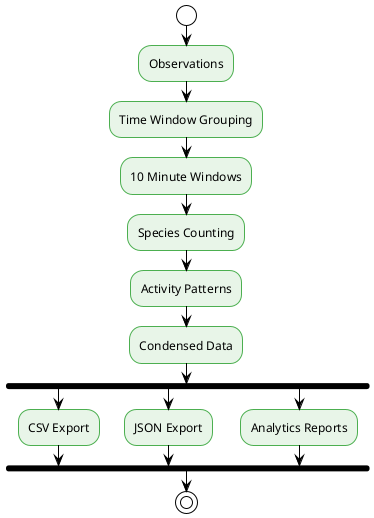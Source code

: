 @startuml Data Condensation
!theme plain
skinparam backgroundColor #FFFFFF
skinparam activity {
    BackgroundColor #E8F5E8
    BorderColor #4CAF50
    FontColor #000000
}
skinparam activityDiamond {
    BackgroundColor #FFF3E0
    BorderColor #F57C00
    FontColor #000000
}

start
:Observations;
:Time Window Grouping;
:10 Minute Windows;
:Species Counting;
:Activity Patterns;
:Condensed Data;
fork
    :CSV Export;
fork again
    :JSON Export;
fork again
    :Analytics Reports;
end fork
stop
@enduml
